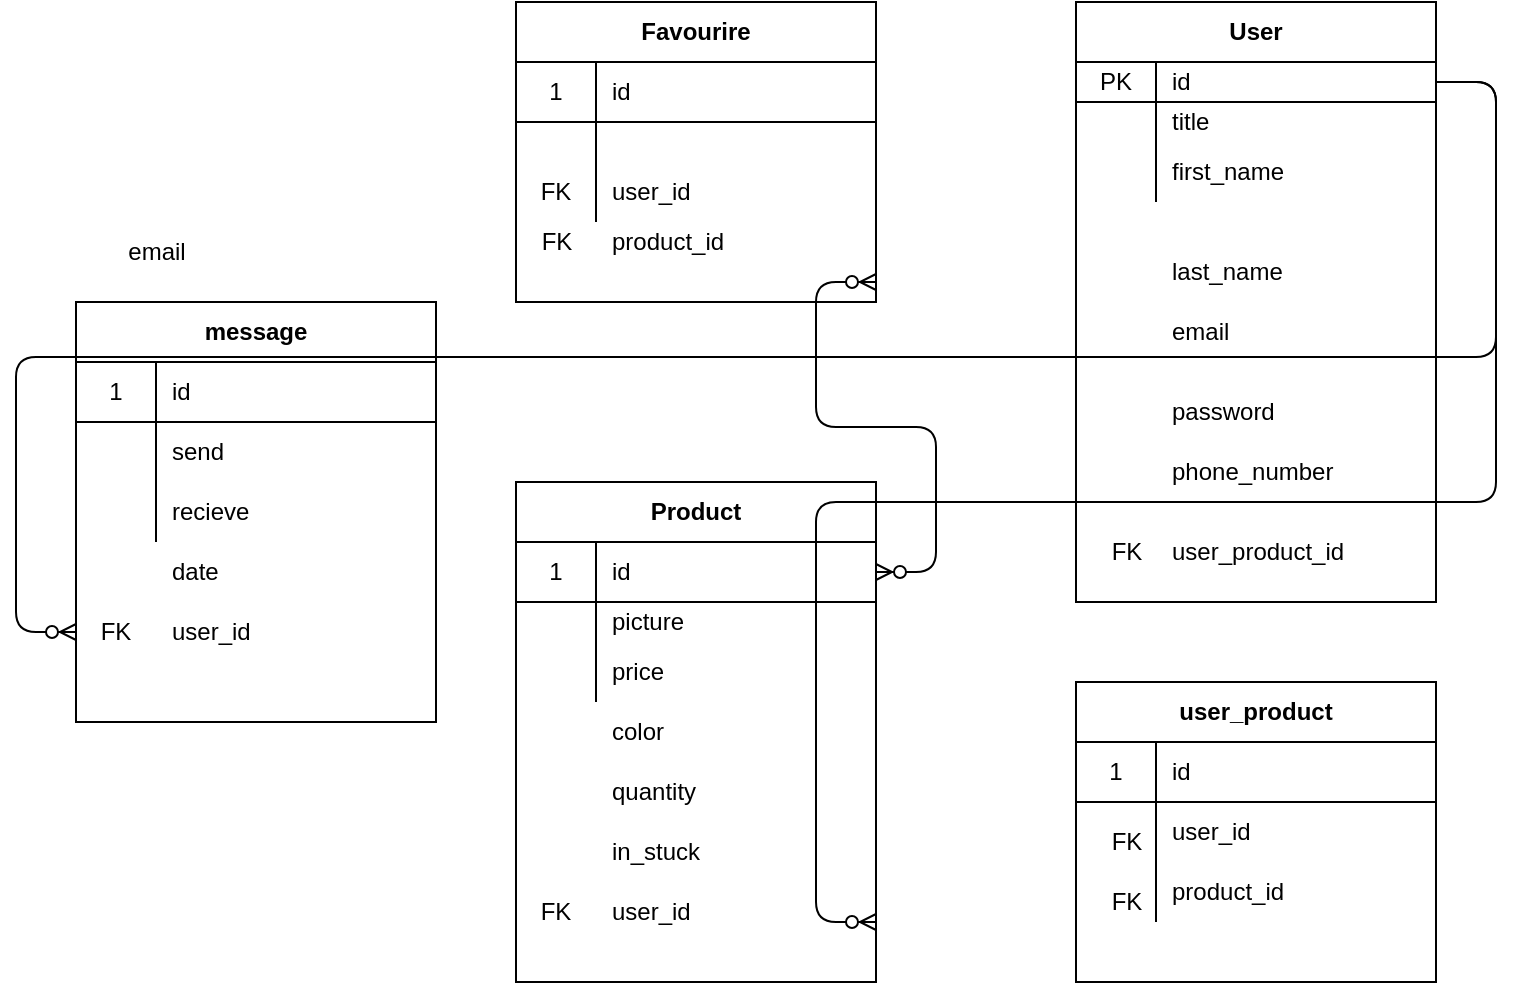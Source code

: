<mxfile version="14.1.9" type="github"><diagram id="RMdBxnugtHp0E26yVEjW" name="Page-1"><mxGraphModel dx="1058" dy="541" grid="1" gridSize="10" guides="1" tooltips="1" connect="1" arrows="1" fold="1" page="1" pageScale="1" pageWidth="827" pageHeight="1169" math="0" shadow="0"><root><mxCell id="0"/><mxCell id="1" parent="0"/><mxCell id="okeXCBMV9DhUx6ydup29-2" value="User" style="shape=table;html=1;whiteSpace=wrap;startSize=30;container=1;collapsible=0;childLayout=tableLayout;fixedRows=1;rowLines=0;fontStyle=1;align=center;" parent="1" vertex="1"><mxGeometry x="560" y="50" width="180" height="300" as="geometry"/></mxCell><mxCell id="okeXCBMV9DhUx6ydup29-3" value="" style="shape=partialRectangle;html=1;whiteSpace=wrap;collapsible=0;dropTarget=0;pointerEvents=0;fillColor=none;top=0;left=0;bottom=1;right=0;points=[[0,0.5],[1,0.5]];portConstraint=eastwest;" parent="okeXCBMV9DhUx6ydup29-2" vertex="1"><mxGeometry y="30" width="180" height="20" as="geometry"/></mxCell><mxCell id="okeXCBMV9DhUx6ydup29-4" value="PK" style="shape=partialRectangle;html=1;whiteSpace=wrap;connectable=0;fillColor=none;top=0;left=0;bottom=0;right=0;overflow=hidden;" parent="okeXCBMV9DhUx6ydup29-3" vertex="1"><mxGeometry width="40" height="20" as="geometry"/></mxCell><mxCell id="okeXCBMV9DhUx6ydup29-5" value="id" style="shape=partialRectangle;html=1;whiteSpace=wrap;connectable=0;fillColor=none;top=0;left=0;bottom=0;right=0;align=left;spacingLeft=6;overflow=hidden;" parent="okeXCBMV9DhUx6ydup29-3" vertex="1"><mxGeometry x="40" width="140" height="20" as="geometry"/></mxCell><mxCell id="okeXCBMV9DhUx6ydup29-6" value="" style="shape=partialRectangle;html=1;whiteSpace=wrap;collapsible=0;dropTarget=0;pointerEvents=0;fillColor=none;top=0;left=0;bottom=0;right=0;points=[[0,0.5],[1,0.5]];portConstraint=eastwest;" parent="okeXCBMV9DhUx6ydup29-2" vertex="1"><mxGeometry y="50" width="180" height="20" as="geometry"/></mxCell><mxCell id="okeXCBMV9DhUx6ydup29-7" value="" style="shape=partialRectangle;html=1;whiteSpace=wrap;connectable=0;fillColor=none;top=0;left=0;bottom=0;right=0;overflow=hidden;" parent="okeXCBMV9DhUx6ydup29-6" vertex="1"><mxGeometry width="40" height="20" as="geometry"/></mxCell><mxCell id="okeXCBMV9DhUx6ydup29-8" value="title" style="shape=partialRectangle;html=1;whiteSpace=wrap;connectable=0;fillColor=none;top=0;left=0;bottom=0;right=0;align=left;spacingLeft=6;overflow=hidden;" parent="okeXCBMV9DhUx6ydup29-6" vertex="1"><mxGeometry x="40" width="140" height="20" as="geometry"/></mxCell><mxCell id="okeXCBMV9DhUx6ydup29-9" value="" style="shape=partialRectangle;html=1;whiteSpace=wrap;collapsible=0;dropTarget=0;pointerEvents=0;fillColor=none;top=0;left=0;bottom=0;right=0;points=[[0,0.5],[1,0.5]];portConstraint=eastwest;" parent="okeXCBMV9DhUx6ydup29-2" vertex="1"><mxGeometry y="70" width="180" height="30" as="geometry"/></mxCell><mxCell id="okeXCBMV9DhUx6ydup29-10" value="" style="shape=partialRectangle;html=1;whiteSpace=wrap;connectable=0;fillColor=none;top=0;left=0;bottom=0;right=0;overflow=hidden;" parent="okeXCBMV9DhUx6ydup29-9" vertex="1"><mxGeometry width="40" height="30" as="geometry"/></mxCell><mxCell id="okeXCBMV9DhUx6ydup29-11" value="first_name" style="shape=partialRectangle;html=1;whiteSpace=wrap;connectable=0;fillColor=none;top=0;left=0;bottom=0;right=0;align=left;spacingLeft=6;overflow=hidden;" parent="okeXCBMV9DhUx6ydup29-9" vertex="1"><mxGeometry x="40" width="140" height="30" as="geometry"/></mxCell><mxCell id="okeXCBMV9DhUx6ydup29-13" value="last_name" style="shape=partialRectangle;html=1;whiteSpace=wrap;connectable=0;fillColor=none;top=0;left=0;bottom=0;right=0;align=left;spacingLeft=6;overflow=hidden;" parent="1" vertex="1"><mxGeometry x="600" y="170" width="140" height="30" as="geometry"/></mxCell><mxCell id="okeXCBMV9DhUx6ydup29-19" value="email" style="shape=partialRectangle;html=1;whiteSpace=wrap;connectable=0;fillColor=none;top=0;left=0;bottom=0;right=0;align=left;spacingLeft=6;overflow=hidden;" parent="1" vertex="1"><mxGeometry x="600" y="200" width="140" height="30" as="geometry"/></mxCell><mxCell id="okeXCBMV9DhUx6ydup29-20" value="password" style="shape=partialRectangle;html=1;whiteSpace=wrap;connectable=0;fillColor=none;top=0;left=0;bottom=0;right=0;align=left;spacingLeft=6;overflow=hidden;" parent="1" vertex="1"><mxGeometry x="600" y="240" width="140" height="30" as="geometry"/></mxCell><mxCell id="okeXCBMV9DhUx6ydup29-22" value="phone_number" style="shape=partialRectangle;html=1;whiteSpace=wrap;connectable=0;fillColor=none;top=0;left=0;bottom=0;right=0;align=left;spacingLeft=6;overflow=hidden;" parent="1" vertex="1"><mxGeometry x="600" y="270" width="140" height="30" as="geometry"/></mxCell><mxCell id="okeXCBMV9DhUx6ydup29-23" value="user_product_id" style="shape=partialRectangle;html=1;whiteSpace=wrap;connectable=0;fillColor=none;top=0;left=0;bottom=0;right=0;align=left;spacingLeft=6;overflow=hidden;" parent="1" vertex="1"><mxGeometry x="600" y="310" width="140" height="30" as="geometry"/></mxCell><mxCell id="okeXCBMV9DhUx6ydup29-26" value="Favourire" style="shape=table;html=1;whiteSpace=wrap;startSize=30;container=1;collapsible=0;childLayout=tableLayout;fixedRows=1;rowLines=0;fontStyle=1;align=center;" parent="1" vertex="1"><mxGeometry x="280" y="50" width="180" height="150" as="geometry"/></mxCell><mxCell id="okeXCBMV9DhUx6ydup29-27" value="" style="shape=partialRectangle;html=1;whiteSpace=wrap;collapsible=0;dropTarget=0;pointerEvents=0;fillColor=none;top=0;left=0;bottom=1;right=0;points=[[0,0.5],[1,0.5]];portConstraint=eastwest;" parent="okeXCBMV9DhUx6ydup29-26" vertex="1"><mxGeometry y="30" width="180" height="30" as="geometry"/></mxCell><mxCell id="okeXCBMV9DhUx6ydup29-28" value="1" style="shape=partialRectangle;html=1;whiteSpace=wrap;connectable=0;fillColor=none;top=0;left=0;bottom=0;right=0;overflow=hidden;" parent="okeXCBMV9DhUx6ydup29-27" vertex="1"><mxGeometry width="40" height="30" as="geometry"/></mxCell><mxCell id="okeXCBMV9DhUx6ydup29-29" value="id" style="shape=partialRectangle;html=1;whiteSpace=wrap;connectable=0;fillColor=none;top=0;left=0;bottom=0;right=0;align=left;spacingLeft=6;overflow=hidden;" parent="okeXCBMV9DhUx6ydup29-27" vertex="1"><mxGeometry x="40" width="140" height="30" as="geometry"/></mxCell><mxCell id="okeXCBMV9DhUx6ydup29-30" value="" style="shape=partialRectangle;html=1;whiteSpace=wrap;collapsible=0;dropTarget=0;pointerEvents=0;fillColor=none;top=0;left=0;bottom=0;right=0;points=[[0,0.5],[1,0.5]];portConstraint=eastwest;" parent="okeXCBMV9DhUx6ydup29-26" vertex="1"><mxGeometry y="60" width="180" height="20" as="geometry"/></mxCell><mxCell id="okeXCBMV9DhUx6ydup29-31" value="" style="shape=partialRectangle;html=1;whiteSpace=wrap;connectable=0;fillColor=none;top=0;left=0;bottom=0;right=0;overflow=hidden;" parent="okeXCBMV9DhUx6ydup29-30" vertex="1"><mxGeometry width="40" height="20" as="geometry"/></mxCell><mxCell id="okeXCBMV9DhUx6ydup29-32" value="" style="shape=partialRectangle;html=1;whiteSpace=wrap;connectable=0;fillColor=none;top=0;left=0;bottom=0;right=0;align=left;spacingLeft=6;overflow=hidden;" parent="okeXCBMV9DhUx6ydup29-30" vertex="1"><mxGeometry x="40" width="140" height="20" as="geometry"/></mxCell><mxCell id="okeXCBMV9DhUx6ydup29-33" value="" style="shape=partialRectangle;html=1;whiteSpace=wrap;collapsible=0;dropTarget=0;pointerEvents=0;fillColor=none;top=0;left=0;bottom=0;right=0;points=[[0,0.5],[1,0.5]];portConstraint=eastwest;" parent="okeXCBMV9DhUx6ydup29-26" vertex="1"><mxGeometry y="80" width="180" height="30" as="geometry"/></mxCell><mxCell id="okeXCBMV9DhUx6ydup29-34" value="FK" style="shape=partialRectangle;html=1;whiteSpace=wrap;connectable=0;fillColor=none;top=0;left=0;bottom=0;right=0;overflow=hidden;" parent="okeXCBMV9DhUx6ydup29-33" vertex="1"><mxGeometry width="40" height="30" as="geometry"/></mxCell><mxCell id="okeXCBMV9DhUx6ydup29-35" value="user_id" style="shape=partialRectangle;html=1;whiteSpace=wrap;connectable=0;fillColor=none;top=0;left=0;bottom=0;right=0;align=left;spacingLeft=6;overflow=hidden;" parent="okeXCBMV9DhUx6ydup29-33" vertex="1"><mxGeometry x="40" width="140" height="30" as="geometry"/></mxCell><mxCell id="okeXCBMV9DhUx6ydup29-45" value="product_id" style="shape=partialRectangle;html=1;whiteSpace=wrap;connectable=0;fillColor=none;top=0;left=0;bottom=0;right=0;align=left;spacingLeft=6;overflow=hidden;" parent="1" vertex="1"><mxGeometry x="320" y="155" width="140" height="30" as="geometry"/></mxCell><mxCell id="okeXCBMV9DhUx6ydup29-46" value="Product" style="shape=table;html=1;whiteSpace=wrap;startSize=30;container=1;collapsible=0;childLayout=tableLayout;fixedRows=1;rowLines=0;fontStyle=1;align=center;" parent="1" vertex="1"><mxGeometry x="280" y="290" width="180" height="250" as="geometry"/></mxCell><mxCell id="okeXCBMV9DhUx6ydup29-47" value="" style="shape=partialRectangle;html=1;whiteSpace=wrap;collapsible=0;dropTarget=0;pointerEvents=0;fillColor=none;top=0;left=0;bottom=1;right=0;points=[[0,0.5],[1,0.5]];portConstraint=eastwest;" parent="okeXCBMV9DhUx6ydup29-46" vertex="1"><mxGeometry y="30" width="180" height="30" as="geometry"/></mxCell><mxCell id="okeXCBMV9DhUx6ydup29-48" value="1" style="shape=partialRectangle;html=1;whiteSpace=wrap;connectable=0;fillColor=none;top=0;left=0;bottom=0;right=0;overflow=hidden;" parent="okeXCBMV9DhUx6ydup29-47" vertex="1"><mxGeometry width="40" height="30" as="geometry"/></mxCell><mxCell id="okeXCBMV9DhUx6ydup29-49" value="id" style="shape=partialRectangle;html=1;whiteSpace=wrap;connectable=0;fillColor=none;top=0;left=0;bottom=0;right=0;align=left;spacingLeft=6;overflow=hidden;" parent="okeXCBMV9DhUx6ydup29-47" vertex="1"><mxGeometry x="40" width="140" height="30" as="geometry"/></mxCell><mxCell id="okeXCBMV9DhUx6ydup29-50" value="" style="shape=partialRectangle;html=1;whiteSpace=wrap;collapsible=0;dropTarget=0;pointerEvents=0;fillColor=none;top=0;left=0;bottom=0;right=0;points=[[0,0.5],[1,0.5]];portConstraint=eastwest;" parent="okeXCBMV9DhUx6ydup29-46" vertex="1"><mxGeometry y="60" width="180" height="20" as="geometry"/></mxCell><mxCell id="okeXCBMV9DhUx6ydup29-51" value="" style="shape=partialRectangle;html=1;whiteSpace=wrap;connectable=0;fillColor=none;top=0;left=0;bottom=0;right=0;overflow=hidden;" parent="okeXCBMV9DhUx6ydup29-50" vertex="1"><mxGeometry width="40" height="20" as="geometry"/></mxCell><mxCell id="okeXCBMV9DhUx6ydup29-52" value="picture" style="shape=partialRectangle;html=1;whiteSpace=wrap;connectable=0;fillColor=none;top=0;left=0;bottom=0;right=0;align=left;spacingLeft=6;overflow=hidden;" parent="okeXCBMV9DhUx6ydup29-50" vertex="1"><mxGeometry x="40" width="140" height="20" as="geometry"/></mxCell><mxCell id="okeXCBMV9DhUx6ydup29-53" value="" style="shape=partialRectangle;html=1;whiteSpace=wrap;collapsible=0;dropTarget=0;pointerEvents=0;fillColor=none;top=0;left=0;bottom=0;right=0;points=[[0,0.5],[1,0.5]];portConstraint=eastwest;" parent="okeXCBMV9DhUx6ydup29-46" vertex="1"><mxGeometry y="80" width="180" height="30" as="geometry"/></mxCell><mxCell id="okeXCBMV9DhUx6ydup29-54" value="" style="shape=partialRectangle;html=1;whiteSpace=wrap;connectable=0;fillColor=none;top=0;left=0;bottom=0;right=0;overflow=hidden;" parent="okeXCBMV9DhUx6ydup29-53" vertex="1"><mxGeometry width="40" height="30" as="geometry"/></mxCell><mxCell id="okeXCBMV9DhUx6ydup29-55" value="price" style="shape=partialRectangle;html=1;whiteSpace=wrap;connectable=0;fillColor=none;top=0;left=0;bottom=0;right=0;align=left;spacingLeft=6;overflow=hidden;" parent="okeXCBMV9DhUx6ydup29-53" vertex="1"><mxGeometry x="40" width="140" height="30" as="geometry"/></mxCell><mxCell id="okeXCBMV9DhUx6ydup29-57" value="color" style="shape=partialRectangle;html=1;whiteSpace=wrap;connectable=0;fillColor=none;top=0;left=0;bottom=0;right=0;align=left;spacingLeft=6;overflow=hidden;" parent="1" vertex="1"><mxGeometry x="320" y="400" width="140" height="30" as="geometry"/></mxCell><mxCell id="okeXCBMV9DhUx6ydup29-59" value="quantity" style="shape=partialRectangle;html=1;whiteSpace=wrap;connectable=0;fillColor=none;top=0;left=0;bottom=0;right=0;align=left;spacingLeft=6;overflow=hidden;" parent="1" vertex="1"><mxGeometry x="320" y="430" width="140" height="30" as="geometry"/></mxCell><mxCell id="okeXCBMV9DhUx6ydup29-61" value="in_stuck" style="shape=partialRectangle;html=1;whiteSpace=wrap;connectable=0;fillColor=none;top=0;left=0;bottom=0;right=0;align=left;spacingLeft=6;overflow=hidden;" parent="1" vertex="1"><mxGeometry x="320" y="460" width="140" height="30" as="geometry"/></mxCell><mxCell id="okeXCBMV9DhUx6ydup29-62" value="FK" style="shape=partialRectangle;html=1;whiteSpace=wrap;connectable=0;fillColor=none;top=0;left=0;bottom=0;right=0;overflow=hidden;" parent="1" vertex="1"><mxGeometry x="280" y="490" width="40" height="30" as="geometry"/></mxCell><mxCell id="okeXCBMV9DhUx6ydup29-63" value="user_id" style="shape=partialRectangle;html=1;whiteSpace=wrap;connectable=0;fillColor=none;top=0;left=0;bottom=0;right=0;align=left;spacingLeft=6;overflow=hidden;" parent="1" vertex="1"><mxGeometry x="320" y="490" width="140" height="30" as="geometry"/></mxCell><mxCell id="okeXCBMV9DhUx6ydup29-68" value="user_product" style="shape=table;html=1;whiteSpace=wrap;startSize=30;container=1;collapsible=0;childLayout=tableLayout;fixedRows=1;rowLines=0;fontStyle=1;align=center;" parent="1" vertex="1"><mxGeometry x="560" y="390" width="180" height="150" as="geometry"/></mxCell><mxCell id="okeXCBMV9DhUx6ydup29-69" value="" style="shape=partialRectangle;html=1;whiteSpace=wrap;collapsible=0;dropTarget=0;pointerEvents=0;fillColor=none;top=0;left=0;bottom=1;right=0;points=[[0,0.5],[1,0.5]];portConstraint=eastwest;" parent="okeXCBMV9DhUx6ydup29-68" vertex="1"><mxGeometry y="30" width="180" height="30" as="geometry"/></mxCell><mxCell id="okeXCBMV9DhUx6ydup29-70" value="1" style="shape=partialRectangle;html=1;whiteSpace=wrap;connectable=0;fillColor=none;top=0;left=0;bottom=0;right=0;overflow=hidden;" parent="okeXCBMV9DhUx6ydup29-69" vertex="1"><mxGeometry width="40" height="30" as="geometry"/></mxCell><mxCell id="okeXCBMV9DhUx6ydup29-71" value="id" style="shape=partialRectangle;html=1;whiteSpace=wrap;connectable=0;fillColor=none;top=0;left=0;bottom=0;right=0;align=left;spacingLeft=6;overflow=hidden;" parent="okeXCBMV9DhUx6ydup29-69" vertex="1"><mxGeometry x="40" width="140" height="30" as="geometry"/></mxCell><mxCell id="okeXCBMV9DhUx6ydup29-72" value="" style="shape=partialRectangle;html=1;whiteSpace=wrap;collapsible=0;dropTarget=0;pointerEvents=0;fillColor=none;top=0;left=0;bottom=0;right=0;points=[[0,0.5],[1,0.5]];portConstraint=eastwest;" parent="okeXCBMV9DhUx6ydup29-68" vertex="1"><mxGeometry y="60" width="180" height="30" as="geometry"/></mxCell><mxCell id="okeXCBMV9DhUx6ydup29-73" value="" style="shape=partialRectangle;html=1;whiteSpace=wrap;connectable=0;fillColor=none;top=0;left=0;bottom=0;right=0;overflow=hidden;" parent="okeXCBMV9DhUx6ydup29-72" vertex="1"><mxGeometry width="40" height="30" as="geometry"/></mxCell><mxCell id="okeXCBMV9DhUx6ydup29-74" value="user_id" style="shape=partialRectangle;html=1;whiteSpace=wrap;connectable=0;fillColor=none;top=0;left=0;bottom=0;right=0;align=left;spacingLeft=6;overflow=hidden;" parent="okeXCBMV9DhUx6ydup29-72" vertex="1"><mxGeometry x="40" width="140" height="30" as="geometry"/></mxCell><mxCell id="okeXCBMV9DhUx6ydup29-75" value="" style="shape=partialRectangle;html=1;whiteSpace=wrap;collapsible=0;dropTarget=0;pointerEvents=0;fillColor=none;top=0;left=0;bottom=0;right=0;points=[[0,0.5],[1,0.5]];portConstraint=eastwest;" parent="okeXCBMV9DhUx6ydup29-68" vertex="1"><mxGeometry y="90" width="180" height="30" as="geometry"/></mxCell><mxCell id="okeXCBMV9DhUx6ydup29-76" value="" style="shape=partialRectangle;html=1;whiteSpace=wrap;connectable=0;fillColor=none;top=0;left=0;bottom=0;right=0;overflow=hidden;" parent="okeXCBMV9DhUx6ydup29-75" vertex="1"><mxGeometry width="40" height="30" as="geometry"/></mxCell><mxCell id="okeXCBMV9DhUx6ydup29-77" value="product_id" style="shape=partialRectangle;html=1;whiteSpace=wrap;connectable=0;fillColor=none;top=0;left=0;bottom=0;right=0;align=left;spacingLeft=6;overflow=hidden;" parent="okeXCBMV9DhUx6ydup29-75" vertex="1"><mxGeometry x="40" width="140" height="30" as="geometry"/></mxCell><mxCell id="okeXCBMV9DhUx6ydup29-78" value="message" style="shape=table;html=1;whiteSpace=wrap;startSize=30;container=1;collapsible=0;childLayout=tableLayout;fixedRows=1;rowLines=0;fontStyle=1;align=center;" parent="1" vertex="1"><mxGeometry x="60" y="200" width="180" height="210" as="geometry"/></mxCell><mxCell id="okeXCBMV9DhUx6ydup29-79" value="" style="shape=partialRectangle;html=1;whiteSpace=wrap;collapsible=0;dropTarget=0;pointerEvents=0;fillColor=none;top=0;left=0;bottom=1;right=0;points=[[0,0.5],[1,0.5]];portConstraint=eastwest;" parent="okeXCBMV9DhUx6ydup29-78" vertex="1"><mxGeometry y="30" width="180" height="30" as="geometry"/></mxCell><mxCell id="okeXCBMV9DhUx6ydup29-80" value="1" style="shape=partialRectangle;html=1;whiteSpace=wrap;connectable=0;fillColor=none;top=0;left=0;bottom=0;right=0;overflow=hidden;" parent="okeXCBMV9DhUx6ydup29-79" vertex="1"><mxGeometry width="40" height="30" as="geometry"/></mxCell><mxCell id="okeXCBMV9DhUx6ydup29-81" value="id" style="shape=partialRectangle;html=1;whiteSpace=wrap;connectable=0;fillColor=none;top=0;left=0;bottom=0;right=0;align=left;spacingLeft=6;overflow=hidden;" parent="okeXCBMV9DhUx6ydup29-79" vertex="1"><mxGeometry x="40" width="140" height="30" as="geometry"/></mxCell><mxCell id="okeXCBMV9DhUx6ydup29-82" value="" style="shape=partialRectangle;html=1;whiteSpace=wrap;collapsible=0;dropTarget=0;pointerEvents=0;fillColor=none;top=0;left=0;bottom=0;right=0;points=[[0,0.5],[1,0.5]];portConstraint=eastwest;" parent="okeXCBMV9DhUx6ydup29-78" vertex="1"><mxGeometry y="60" width="180" height="30" as="geometry"/></mxCell><mxCell id="okeXCBMV9DhUx6ydup29-83" value="" style="shape=partialRectangle;html=1;whiteSpace=wrap;connectable=0;fillColor=none;top=0;left=0;bottom=0;right=0;overflow=hidden;" parent="okeXCBMV9DhUx6ydup29-82" vertex="1"><mxGeometry width="40" height="30" as="geometry"/></mxCell><mxCell id="okeXCBMV9DhUx6ydup29-84" value="send" style="shape=partialRectangle;html=1;whiteSpace=wrap;connectable=0;fillColor=none;top=0;left=0;bottom=0;right=0;align=left;spacingLeft=6;overflow=hidden;" parent="okeXCBMV9DhUx6ydup29-82" vertex="1"><mxGeometry x="40" width="140" height="30" as="geometry"/></mxCell><mxCell id="okeXCBMV9DhUx6ydup29-85" value="" style="shape=partialRectangle;html=1;whiteSpace=wrap;collapsible=0;dropTarget=0;pointerEvents=0;fillColor=none;top=0;left=0;bottom=0;right=0;points=[[0,0.5],[1,0.5]];portConstraint=eastwest;" parent="okeXCBMV9DhUx6ydup29-78" vertex="1"><mxGeometry y="90" width="180" height="30" as="geometry"/></mxCell><mxCell id="okeXCBMV9DhUx6ydup29-86" value="" style="shape=partialRectangle;html=1;whiteSpace=wrap;connectable=0;fillColor=none;top=0;left=0;bottom=0;right=0;overflow=hidden;" parent="okeXCBMV9DhUx6ydup29-85" vertex="1"><mxGeometry width="40" height="30" as="geometry"/></mxCell><mxCell id="okeXCBMV9DhUx6ydup29-87" value="recieve" style="shape=partialRectangle;html=1;whiteSpace=wrap;connectable=0;fillColor=none;top=0;left=0;bottom=0;right=0;align=left;spacingLeft=6;overflow=hidden;" parent="okeXCBMV9DhUx6ydup29-85" vertex="1"><mxGeometry x="40" width="140" height="30" as="geometry"/></mxCell><mxCell id="okeXCBMV9DhUx6ydup29-89" value="user_id" style="shape=partialRectangle;html=1;whiteSpace=wrap;connectable=0;fillColor=none;top=0;left=0;bottom=0;right=0;align=left;spacingLeft=6;overflow=hidden;" parent="1" vertex="1"><mxGeometry x="100" y="350" width="140" height="30" as="geometry"/></mxCell><mxCell id="okeXCBMV9DhUx6ydup29-90" value="FK" style="shape=partialRectangle;html=1;whiteSpace=wrap;connectable=0;fillColor=none;top=0;left=0;bottom=0;right=0;overflow=hidden;" parent="1" vertex="1"><mxGeometry x="60" y="350" width="40" height="30" as="geometry"/></mxCell><mxCell id="okeXCBMV9DhUx6ydup29-91" value="date" style="shape=partialRectangle;html=1;whiteSpace=wrap;connectable=0;fillColor=none;top=0;left=0;bottom=0;right=0;align=left;spacingLeft=6;overflow=hidden;" parent="1" vertex="1"><mxGeometry x="100" y="320" width="140" height="30" as="geometry"/></mxCell><mxCell id="okeXCBMV9DhUx6ydup29-108" value="&lt;span style=&quot;text-align: left&quot;&gt;email&lt;/span&gt;" style="text;html=1;align=center;verticalAlign=middle;resizable=0;points=[];autosize=1;" parent="1" vertex="1"><mxGeometry x="80" y="165" width="40" height="20" as="geometry"/></mxCell><mxCell id="okeXCBMV9DhUx6ydup29-109" value="FK" style="text;html=1;align=center;verticalAlign=middle;resizable=0;points=[];autosize=1;" parent="1" vertex="1"><mxGeometry x="285" y="160" width="30" height="20" as="geometry"/></mxCell><mxCell id="okeXCBMV9DhUx6ydup29-110" value="FK" style="text;html=1;align=center;verticalAlign=middle;resizable=0;points=[];autosize=1;" parent="1" vertex="1"><mxGeometry x="570" y="315" width="30" height="20" as="geometry"/></mxCell><mxCell id="okeXCBMV9DhUx6ydup29-111" value="FK" style="text;html=1;align=center;verticalAlign=middle;resizable=0;points=[];autosize=1;" parent="1" vertex="1"><mxGeometry x="570" y="460" width="30" height="20" as="geometry"/></mxCell><mxCell id="okeXCBMV9DhUx6ydup29-112" value="FK" style="text;html=1;align=center;verticalAlign=middle;resizable=0;points=[];autosize=1;" parent="1" vertex="1"><mxGeometry x="570" y="490" width="30" height="20" as="geometry"/></mxCell><mxCell id="okeXCBMV9DhUx6ydup29-115" value="" style="edgeStyle=entityRelationEdgeStyle;fontSize=12;html=1;endArrow=ERzeroToMany;endFill=1;" parent="1" source="okeXCBMV9DhUx6ydup29-3" edge="1"><mxGeometry width="100" height="100" relative="1" as="geometry"><mxPoint x="560" y="60" as="sourcePoint"/><mxPoint x="460" y="510" as="targetPoint"/></mxGeometry></mxCell><mxCell id="okeXCBMV9DhUx6ydup29-116" value="" style="edgeStyle=entityRelationEdgeStyle;fontSize=12;html=1;endArrow=ERzeroToMany;endFill=1;exitX=1;exitY=0.5;exitDx=0;exitDy=0;" parent="1" source="okeXCBMV9DhUx6ydup29-3" edge="1"><mxGeometry width="100" height="100" relative="1" as="geometry"><mxPoint x="-40" y="465" as="sourcePoint"/><mxPoint x="60" y="365" as="targetPoint"/></mxGeometry></mxCell><mxCell id="hWhzBs4GSRlyRZjB5Ygk-1" value="" style="edgeStyle=entityRelationEdgeStyle;fontSize=12;html=1;endArrow=ERzeroToMany;endFill=1;startArrow=ERzeroToMany;" edge="1" parent="1" source="okeXCBMV9DhUx6ydup29-47"><mxGeometry width="100" height="100" relative="1" as="geometry"><mxPoint x="440" y="300" as="sourcePoint"/><mxPoint x="460" y="190" as="targetPoint"/></mxGeometry></mxCell></root></mxGraphModel></diagram></mxfile>